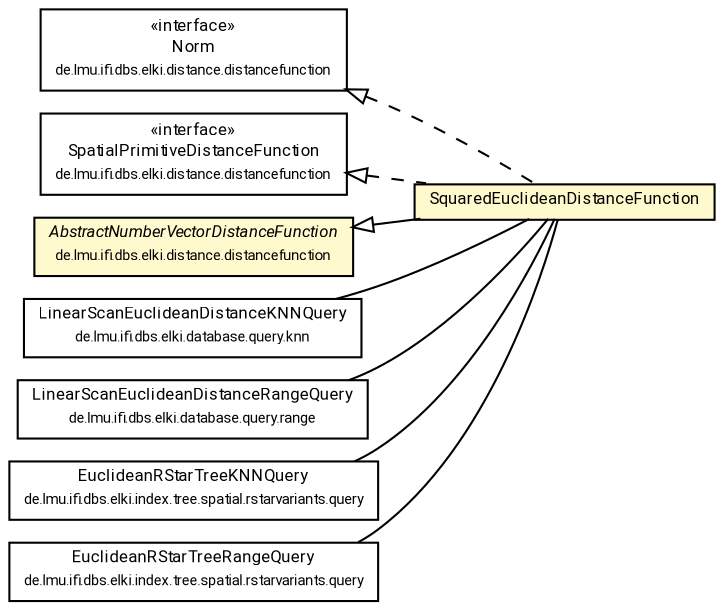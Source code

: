 #!/usr/local/bin/dot
#
# Class diagram 
# Generated by UMLGraph version R5_7_2-60-g0e99a6 (http://www.spinellis.gr/umlgraph/)
#

digraph G {
	graph [fontnames="svg"]
	edge [fontname="Roboto",fontsize=7,labelfontname="Roboto",labelfontsize=7,color="black"];
	node [fontname="Roboto",fontcolor="black",fontsize=8,shape=plaintext,margin=0,width=0,height=0];
	nodesep=0.15;
	ranksep=0.25;
	rankdir=LR;
	// de.lmu.ifi.dbs.elki.distance.distancefunction.Norm<O>
	c9966356 [label=<<table title="de.lmu.ifi.dbs.elki.distance.distancefunction.Norm" border="0" cellborder="1" cellspacing="0" cellpadding="2" href="../Norm.html" target="_parent">
		<tr><td><table border="0" cellspacing="0" cellpadding="1">
		<tr><td align="center" balign="center"> &#171;interface&#187; </td></tr>
		<tr><td align="center" balign="center"> <font face="Roboto">Norm</font> </td></tr>
		<tr><td align="center" balign="center"> <font face="Roboto" point-size="7.0">de.lmu.ifi.dbs.elki.distance.distancefunction</font> </td></tr>
		</table></td></tr>
		</table>>, URL="../Norm.html"];
	// de.lmu.ifi.dbs.elki.distance.distancefunction.SpatialPrimitiveDistanceFunction<V extends de.lmu.ifi.dbs.elki.data.spatial.SpatialComparable>
	c9966358 [label=<<table title="de.lmu.ifi.dbs.elki.distance.distancefunction.SpatialPrimitiveDistanceFunction" border="0" cellborder="1" cellspacing="0" cellpadding="2" href="../SpatialPrimitiveDistanceFunction.html" target="_parent">
		<tr><td><table border="0" cellspacing="0" cellpadding="1">
		<tr><td align="center" balign="center"> &#171;interface&#187; </td></tr>
		<tr><td align="center" balign="center"> <font face="Roboto">SpatialPrimitiveDistanceFunction</font> </td></tr>
		<tr><td align="center" balign="center"> <font face="Roboto" point-size="7.0">de.lmu.ifi.dbs.elki.distance.distancefunction</font> </td></tr>
		</table></td></tr>
		</table>>, URL="../SpatialPrimitiveDistanceFunction.html"];
	// de.lmu.ifi.dbs.elki.distance.distancefunction.minkowski.SquaredEuclideanDistanceFunction
	c9966739 [label=<<table title="de.lmu.ifi.dbs.elki.distance.distancefunction.minkowski.SquaredEuclideanDistanceFunction" border="0" cellborder="1" cellspacing="0" cellpadding="2" bgcolor="lemonChiffon" href="SquaredEuclideanDistanceFunction.html" target="_parent">
		<tr><td><table border="0" cellspacing="0" cellpadding="1">
		<tr><td align="center" balign="center"> <font face="Roboto">SquaredEuclideanDistanceFunction</font> </td></tr>
		</table></td></tr>
		</table>>, URL="SquaredEuclideanDistanceFunction.html"];
	// de.lmu.ifi.dbs.elki.distance.distancefunction.AbstractNumberVectorDistanceFunction
	c9966758 [label=<<table title="de.lmu.ifi.dbs.elki.distance.distancefunction.AbstractNumberVectorDistanceFunction" border="0" cellborder="1" cellspacing="0" cellpadding="2" bgcolor="LemonChiffon" href="../AbstractNumberVectorDistanceFunction.html" target="_parent">
		<tr><td><table border="0" cellspacing="0" cellpadding="1">
		<tr><td align="center" balign="center"> <font face="Roboto"><i>AbstractNumberVectorDistanceFunction</i></font> </td></tr>
		<tr><td align="center" balign="center"> <font face="Roboto" point-size="7.0">de.lmu.ifi.dbs.elki.distance.distancefunction</font> </td></tr>
		</table></td></tr>
		</table>>, URL="../AbstractNumberVectorDistanceFunction.html"];
	// de.lmu.ifi.dbs.elki.database.query.knn.LinearScanEuclideanDistanceKNNQuery<O extends de.lmu.ifi.dbs.elki.data.NumberVector>
	c9967448 [label=<<table title="de.lmu.ifi.dbs.elki.database.query.knn.LinearScanEuclideanDistanceKNNQuery" border="0" cellborder="1" cellspacing="0" cellpadding="2" href="../../../database/query/knn/LinearScanEuclideanDistanceKNNQuery.html" target="_parent">
		<tr><td><table border="0" cellspacing="0" cellpadding="1">
		<tr><td align="center" balign="center"> <font face="Roboto">LinearScanEuclideanDistanceKNNQuery</font> </td></tr>
		<tr><td align="center" balign="center"> <font face="Roboto" point-size="7.0">de.lmu.ifi.dbs.elki.database.query.knn</font> </td></tr>
		</table></td></tr>
		</table>>, URL="../../../database/query/knn/LinearScanEuclideanDistanceKNNQuery.html"];
	// de.lmu.ifi.dbs.elki.database.query.range.LinearScanEuclideanDistanceRangeQuery<O extends de.lmu.ifi.dbs.elki.data.NumberVector>
	c9967452 [label=<<table title="de.lmu.ifi.dbs.elki.database.query.range.LinearScanEuclideanDistanceRangeQuery" border="0" cellborder="1" cellspacing="0" cellpadding="2" href="../../../database/query/range/LinearScanEuclideanDistanceRangeQuery.html" target="_parent">
		<tr><td><table border="0" cellspacing="0" cellpadding="1">
		<tr><td align="center" balign="center"> <font face="Roboto">LinearScanEuclideanDistanceRangeQuery</font> </td></tr>
		<tr><td align="center" balign="center"> <font face="Roboto" point-size="7.0">de.lmu.ifi.dbs.elki.database.query.range</font> </td></tr>
		</table></td></tr>
		</table>>, URL="../../../database/query/range/LinearScanEuclideanDistanceRangeQuery.html"];
	// de.lmu.ifi.dbs.elki.index.tree.spatial.rstarvariants.query.EuclideanRStarTreeKNNQuery<O extends de.lmu.ifi.dbs.elki.data.NumberVector>
	c9967767 [label=<<table title="de.lmu.ifi.dbs.elki.index.tree.spatial.rstarvariants.query.EuclideanRStarTreeKNNQuery" border="0" cellborder="1" cellspacing="0" cellpadding="2" href="../../../index/tree/spatial/rstarvariants/query/EuclideanRStarTreeKNNQuery.html" target="_parent">
		<tr><td><table border="0" cellspacing="0" cellpadding="1">
		<tr><td align="center" balign="center"> <font face="Roboto">EuclideanRStarTreeKNNQuery</font> </td></tr>
		<tr><td align="center" balign="center"> <font face="Roboto" point-size="7.0">de.lmu.ifi.dbs.elki.index.tree.spatial.rstarvariants.query</font> </td></tr>
		</table></td></tr>
		</table>>, URL="../../../index/tree/spatial/rstarvariants/query/EuclideanRStarTreeKNNQuery.html"];
	// de.lmu.ifi.dbs.elki.index.tree.spatial.rstarvariants.query.EuclideanRStarTreeRangeQuery<O extends de.lmu.ifi.dbs.elki.data.NumberVector>
	c9967768 [label=<<table title="de.lmu.ifi.dbs.elki.index.tree.spatial.rstarvariants.query.EuclideanRStarTreeRangeQuery" border="0" cellborder="1" cellspacing="0" cellpadding="2" href="../../../index/tree/spatial/rstarvariants/query/EuclideanRStarTreeRangeQuery.html" target="_parent">
		<tr><td><table border="0" cellspacing="0" cellpadding="1">
		<tr><td align="center" balign="center"> <font face="Roboto">EuclideanRStarTreeRangeQuery</font> </td></tr>
		<tr><td align="center" balign="center"> <font face="Roboto" point-size="7.0">de.lmu.ifi.dbs.elki.index.tree.spatial.rstarvariants.query</font> </td></tr>
		</table></td></tr>
		</table>>, URL="../../../index/tree/spatial/rstarvariants/query/EuclideanRStarTreeRangeQuery.html"];
	// de.lmu.ifi.dbs.elki.distance.distancefunction.minkowski.SquaredEuclideanDistanceFunction extends de.lmu.ifi.dbs.elki.distance.distancefunction.AbstractNumberVectorDistanceFunction
	c9966758 -> c9966739 [arrowtail=empty,dir=back,weight=10];
	// de.lmu.ifi.dbs.elki.distance.distancefunction.minkowski.SquaredEuclideanDistanceFunction implements de.lmu.ifi.dbs.elki.distance.distancefunction.SpatialPrimitiveDistanceFunction<V extends de.lmu.ifi.dbs.elki.data.spatial.SpatialComparable>
	c9966358 -> c9966739 [arrowtail=empty,style=dashed,dir=back,weight=9];
	// de.lmu.ifi.dbs.elki.distance.distancefunction.minkowski.SquaredEuclideanDistanceFunction implements de.lmu.ifi.dbs.elki.distance.distancefunction.Norm<O>
	c9966356 -> c9966739 [arrowtail=empty,style=dashed,dir=back,weight=9];
	// de.lmu.ifi.dbs.elki.database.query.knn.LinearScanEuclideanDistanceKNNQuery<O extends de.lmu.ifi.dbs.elki.data.NumberVector> assoc de.lmu.ifi.dbs.elki.distance.distancefunction.minkowski.SquaredEuclideanDistanceFunction
	c9967448 -> c9966739 [arrowhead=none,weight=2];
	// de.lmu.ifi.dbs.elki.database.query.range.LinearScanEuclideanDistanceRangeQuery<O extends de.lmu.ifi.dbs.elki.data.NumberVector> assoc de.lmu.ifi.dbs.elki.distance.distancefunction.minkowski.SquaredEuclideanDistanceFunction
	c9967452 -> c9966739 [arrowhead=none,weight=2];
	// de.lmu.ifi.dbs.elki.index.tree.spatial.rstarvariants.query.EuclideanRStarTreeKNNQuery<O extends de.lmu.ifi.dbs.elki.data.NumberVector> assoc de.lmu.ifi.dbs.elki.distance.distancefunction.minkowski.SquaredEuclideanDistanceFunction
	c9967767 -> c9966739 [arrowhead=none,weight=2];
	// de.lmu.ifi.dbs.elki.index.tree.spatial.rstarvariants.query.EuclideanRStarTreeRangeQuery<O extends de.lmu.ifi.dbs.elki.data.NumberVector> assoc de.lmu.ifi.dbs.elki.distance.distancefunction.minkowski.SquaredEuclideanDistanceFunction
	c9967768 -> c9966739 [arrowhead=none,weight=2];
}

